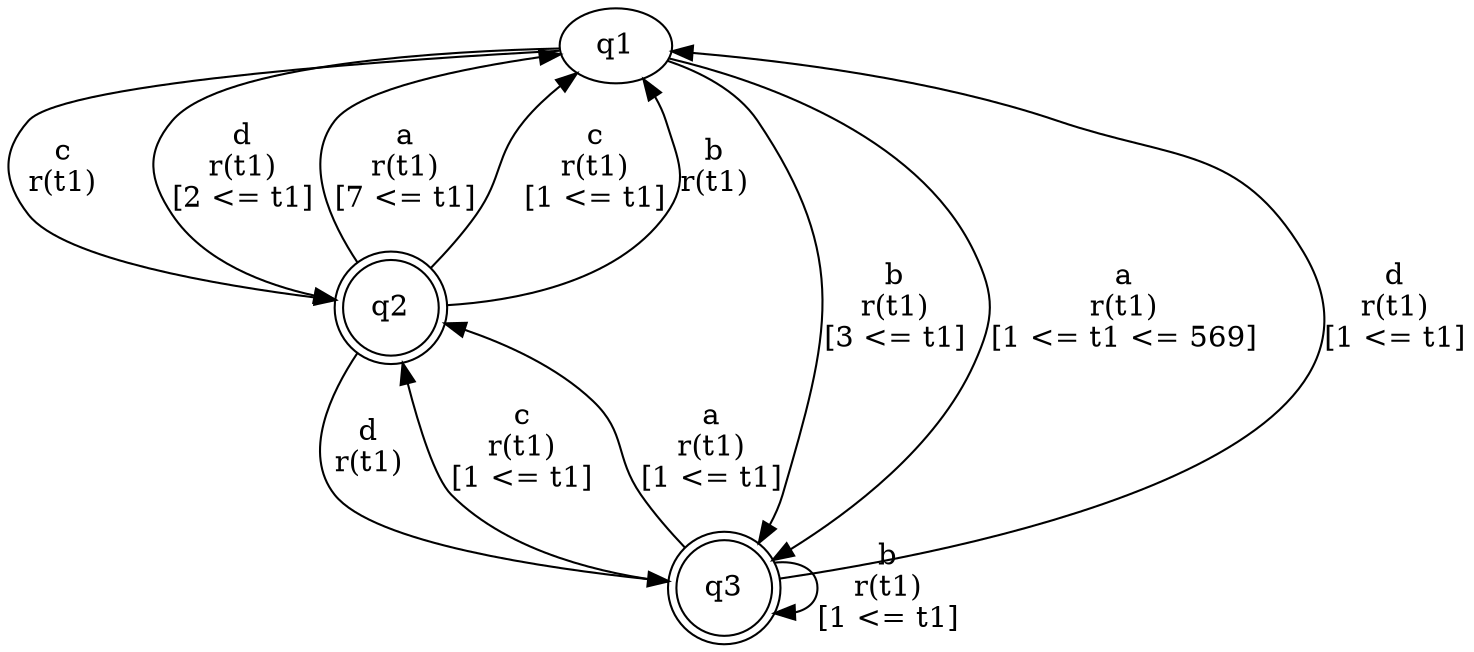 digraph "tests_1/test90/solution501/solution" {
	q1[label=q1]
	q2[label=q2 shape=doublecircle]
	q3[label=q3 shape=doublecircle]
	q1 -> q2[label="c\nr(t1)\n"]
	q2 -> q1[label="a\nr(t1)\n[7 <= t1]"]
	q2 -> q1[label="c\nr(t1)\n[1 <= t1]"]
	q2 -> q1[label="b\nr(t1)\n"]
	q2 -> q3[label="d\nr(t1)\n"]
	q3 -> q3[label="b\nr(t1)\n[1 <= t1]"]
	q3 -> q2[label="c\nr(t1)\n[1 <= t1]"]
	q3 -> q2[label="a\nr(t1)\n[1 <= t1]"]
	q3 -> q1[label="d\nr(t1)\n[1 <= t1]"]
	q1 -> q3[label="b\nr(t1)\n[3 <= t1]"]
	q1 -> q2[label="d\nr(t1)\n[2 <= t1]"]
	q1 -> q3[label="a\nr(t1)\n[1 <= t1 <= 569]"]
}
